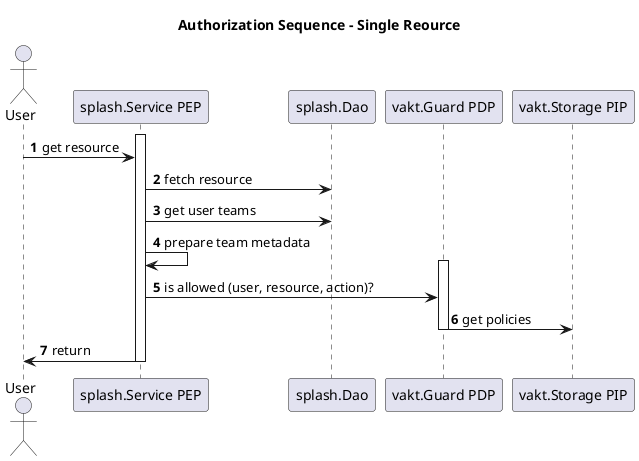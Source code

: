 @startuml authorization_sequence_single
autonumber
title Authorization Sequence - Single Reource

actor User
participant "splash.Service PEP" as service
participant splash.Dao as dao
participant "vakt.Guard PDP" as guard
participant "vakt.Storage PIP" as storage

activate service
    User -> service: get resource
    service -> dao: fetch resource
    service -> dao: get user teams
    service -> service: prepare team metadata
    activate guard
        service -> guard: is allowed (user, resource, action)?
        guard -> storage: get policies
    deactivate guard
    service -> User: return
deactivate service
@enduml



@startuml authorization_sequence_multiple
autonumber
title Authorization Sequence - Multiple Reources
actor User

participant "splash.Service PEP" as service
participant splash.Dao as dao
participant "vakt.Guard PDP" as guard
participant "vakt.Storage PIP" as storage

activate service
    User -> service: get resources
    service -> dao: fetch resource
    service -> dao: get user teams
    service -> service: prepare team metadata
    loop for each resource
        activate guard
            service -> guard: is allowed (user, resource, action)?
            guard -> storage: get policies
        deactivate guard
    end
    service -> User: return
deactivate service
@enduml

@startuml authorization_sequence_multiple_2
autonumber
title Authorization Sequence - Multiple Reources 2
actor User

participant "splash.Service PEP" as service
participant splash.Dao as dao
participant "vakt.Guard PDP" as guard
participant "vakt.Storage PIP" as storage

activate service
    User -> service: get resources
    service -> dao: fetch resource team fields
    service -> dao: get user teams (partial fields)
    service -> service: prepare team metadata
    loop for each resource
        activate guard
            service -> guard: is allowed (user, resource, action)?
            guard -> storage: get policies
        deactivate guard
    end
    service -> service: filter response 
    service -> dao: marshal objects from filtered list
    service -> User: return
deactivate service
@enduml